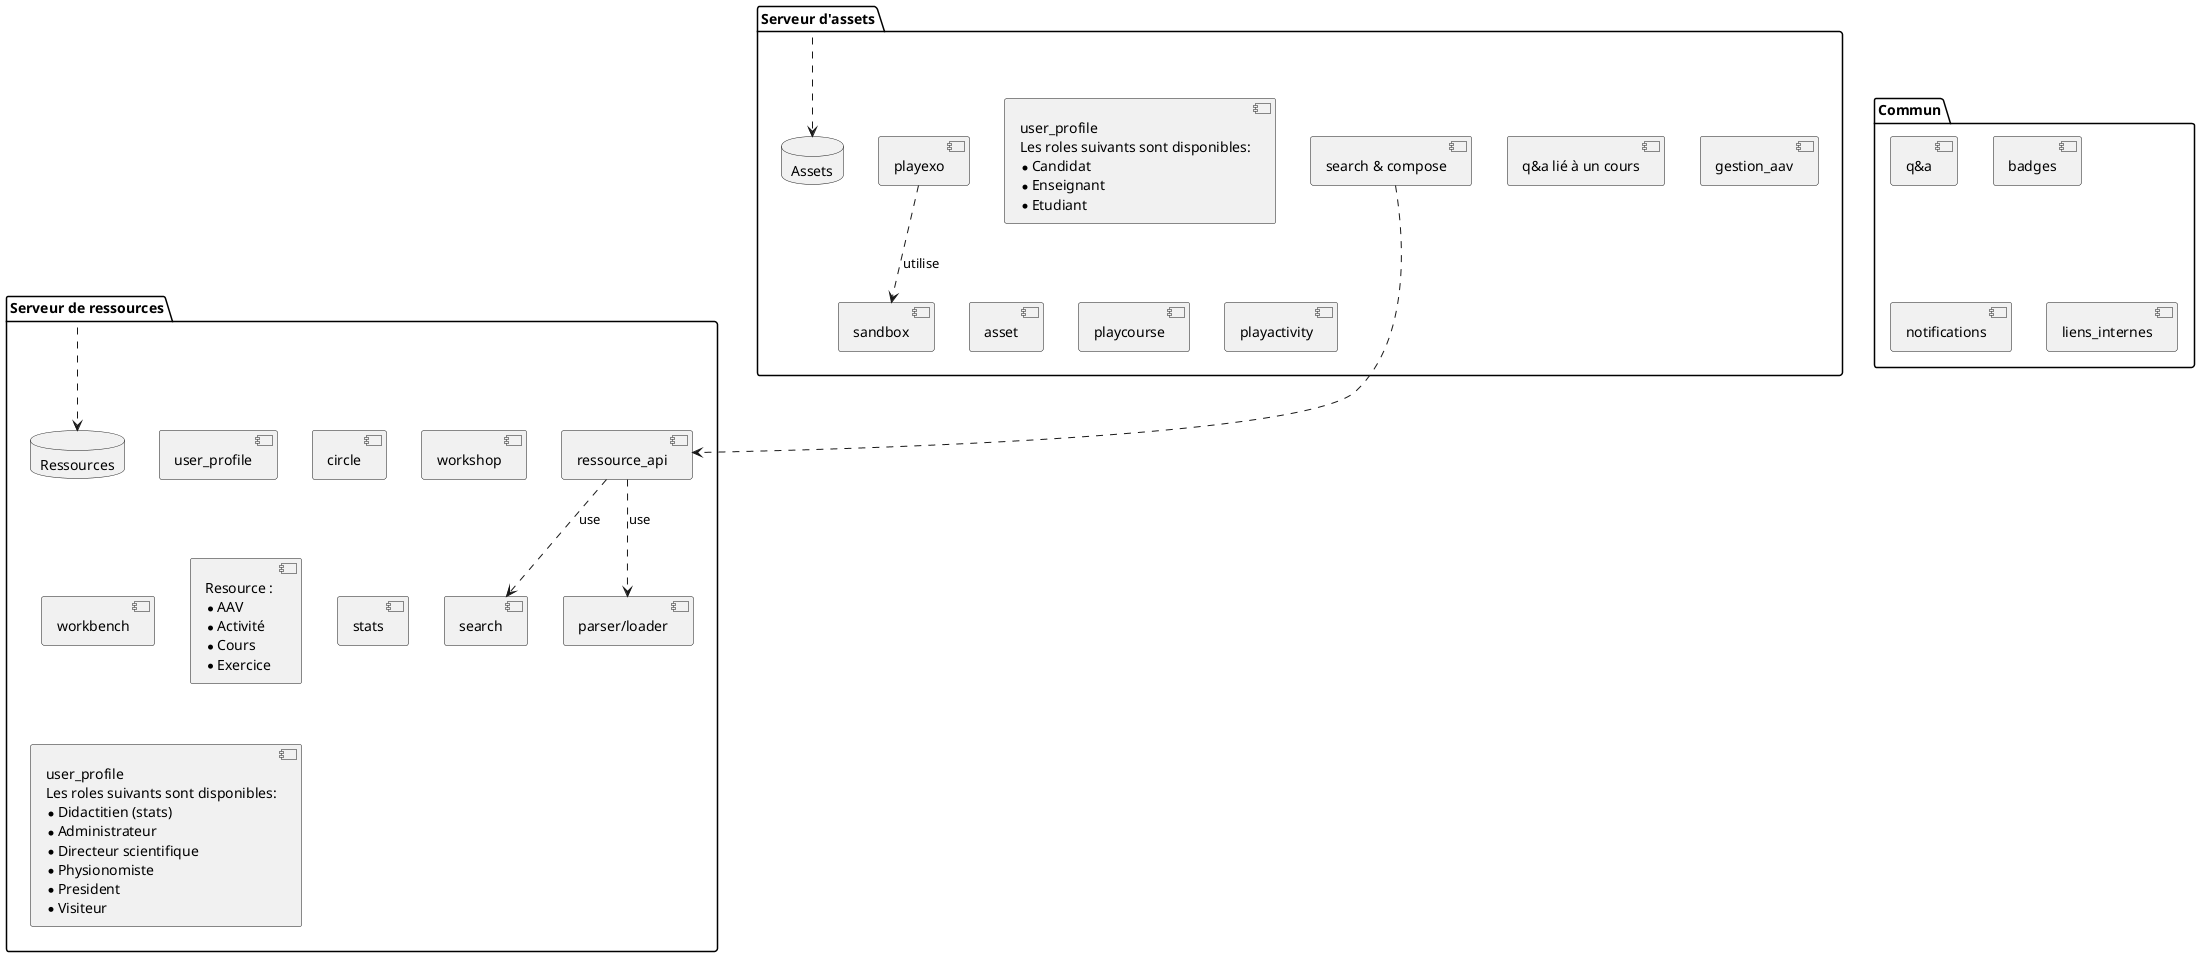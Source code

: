 @startuml


package "Serveur d'assets" as assets{
	component roles_assets [
		user_profile
		Les roles suivants sont disponibles:
		* Candidat
		* Enseignant
		* Etudiant
	]
	[search & compose] as sc
	[q&a lié à un cours]
	[gestion_aav]
	[sandbox]
	[asset]
	[playcourse]
	[playactivity]
	[playexo]
	[playexo] ..> [sandbox] : utilise

	database "Assets" as assets_db {
		
	}
}

package "Commun" as common {
	[q&a]
	[badges]
	[notifications]
	[liens_internes]

}


package "Serveur de ressources" as ressources {
	[user_profile]
	[circle]
	[workshop]
	[workbench]
	component resources [
		Resource : 
		* AAV
		* Activité
		* Cours
		* Exercice
	]
	[stats]
	[parser/loader]
	[ressource_api]

	[ressource_api] ..> [search] : use
	[ressource_api] ..> [parser/loader] : use

	component roles_ressources [
		user_profile
		Les roles suivants sont disponibles:
		* Didactitien (stats)
		* Administrateur
		* Directeur scientifique
		* Physionomiste
		* President
		* Visiteur
	]

	database "Ressources" as ressources_db {
		
	}
}


ressources ..> ressources_db
assets ..> assets_db
sc ..> [ressource_api]

@enduml